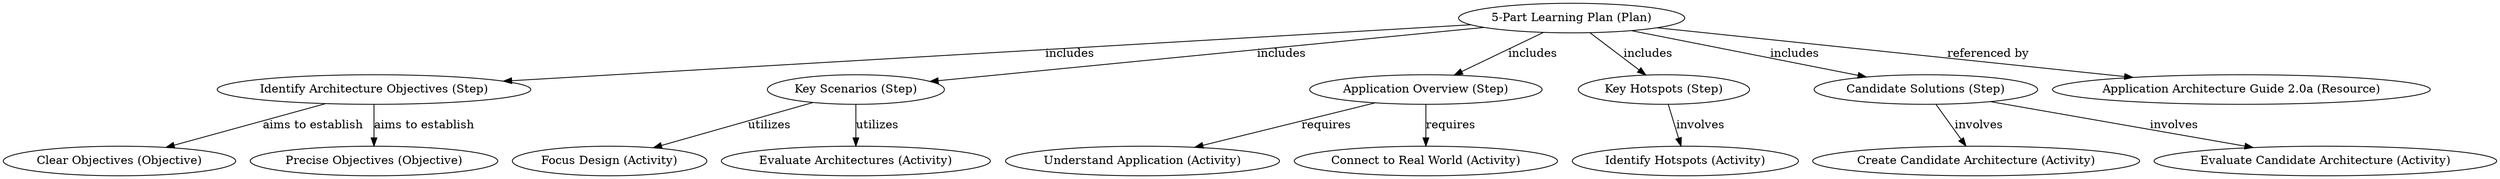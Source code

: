 // Knowledge Graph
digraph {
	learning_plan [label="5-Part Learning Plan (Plan)"]
	architecture_objectives [label="Identify Architecture Objectives (Step)"]
	key_scenarios [label="Key Scenarios (Step)"]
	application_overview [label="Application Overview (Step)"]
	key_hotspots [label="Key Hotspots (Step)"]
	candidate_solutions [label="Candidate Solutions (Step)"]
	clear_objectives [label="Clear Objectives (Objective)"]
	precise_objectives [label="Precise Objectives (Objective)"]
	focus_design [label="Focus Design (Activity)"]
	evaluate_architectures [label="Evaluate Architectures (Activity)"]
	understand_application [label="Understand Application (Activity)"]
	connect_real_world [label="Connect to Real World (Activity)"]
	identify_hotspots [label="Identify Hotspots (Activity)"]
	create_candidate_architecture [label="Create Candidate Architecture (Activity)"]
	evaluate_candidate_architecture [label="Evaluate Candidate Architecture (Activity)"]
	app_arch_guide [label="Application Architecture Guide 2.0a (Resource)"]
	learning_plan -> architecture_objectives [label=includes]
	learning_plan -> key_scenarios [label=includes]
	learning_plan -> application_overview [label=includes]
	learning_plan -> key_hotspots [label=includes]
	learning_plan -> candidate_solutions [label=includes]
	architecture_objectives -> clear_objectives [label="aims to establish"]
	architecture_objectives -> precise_objectives [label="aims to establish"]
	key_scenarios -> focus_design [label=utilizes]
	key_scenarios -> evaluate_architectures [label=utilizes]
	application_overview -> understand_application [label=requires]
	application_overview -> connect_real_world [label=requires]
	key_hotspots -> identify_hotspots [label=involves]
	candidate_solutions -> create_candidate_architecture [label=involves]
	candidate_solutions -> evaluate_candidate_architecture [label=involves]
	learning_plan -> app_arch_guide [label="referenced by"]
}
